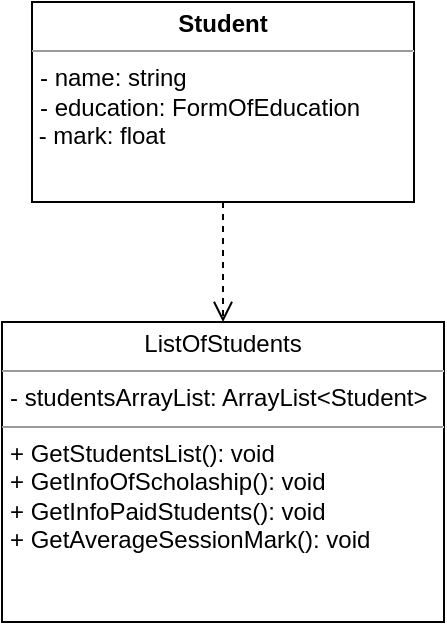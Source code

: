 <mxfile version="23.1.1" type="device">
  <diagram name="Page-1" id="e7e014a7-5840-1c2e-5031-d8a46d1fe8dd">
    <mxGraphModel dx="384" dy="411" grid="1" gridSize="10" guides="1" tooltips="1" connect="1" arrows="1" fold="1" page="1" pageScale="1" pageWidth="1169" pageHeight="826" background="none" math="0" shadow="0">
      <root>
        <mxCell id="0" />
        <mxCell id="1" parent="0" />
        <mxCell id="br4zl9_0a7ZIUzmDsCKa-41" value="&lt;p style=&quot;margin:0px;margin-top:4px;text-align:center;&quot;&gt;&lt;b&gt;Student&lt;/b&gt;&lt;/p&gt;&lt;hr size=&quot;1&quot;&gt;&lt;p style=&quot;margin:0px;margin-left:4px;&quot;&gt;- name: string&lt;/p&gt;&lt;p style=&quot;margin:0px;margin-left:4px;&quot;&gt;- education: FormOfEducation&lt;br&gt;&lt;/p&gt;&amp;nbsp;- mark: float&lt;br&gt;&lt;p style=&quot;margin:0px;margin-left:4px;&quot;&gt;&amp;nbsp;&lt;/p&gt;&lt;p style=&quot;margin:0px;margin-left:4px;&quot;&gt;&lt;br&gt;&lt;/p&gt;" style="verticalAlign=top;align=left;overflow=fill;fontSize=12;fontFamily=Helvetica;html=1;whiteSpace=wrap;" vertex="1" parent="1">
          <mxGeometry x="239" y="130" width="191" height="100" as="geometry" />
        </mxCell>
        <mxCell id="br4zl9_0a7ZIUzmDsCKa-42" value="&lt;p style=&quot;margin:0px;margin-top:4px;text-align:center;&quot;&gt;ListOfStudents&lt;/p&gt;&lt;hr size=&quot;1&quot;&gt;&lt;p style=&quot;margin:0px;margin-left:4px;&quot;&gt;- studentsArrayList: ArrayList&amp;lt;Student&amp;gt;&lt;/p&gt;&lt;hr size=&quot;1&quot;&gt;&lt;p style=&quot;margin:0px;margin-left:4px;&quot;&gt;+ GetStudentsList(): void&lt;/p&gt;&lt;p style=&quot;margin:0px;margin-left:4px;&quot;&gt;+ GetInfoOfScholaship(): void&lt;/p&gt;&lt;p style=&quot;margin:0px;margin-left:4px;&quot;&gt;+ GetInfoPaidStudents(): void&lt;/p&gt;&lt;p style=&quot;margin:0px;margin-left:4px;&quot;&gt;+ GetAverageSessionMark(): void&lt;/p&gt;" style="verticalAlign=top;align=left;overflow=fill;fontSize=12;fontFamily=Helvetica;html=1;whiteSpace=wrap;" vertex="1" parent="1">
          <mxGeometry x="224" y="290" width="221" height="150" as="geometry" />
        </mxCell>
        <mxCell id="br4zl9_0a7ZIUzmDsCKa-43" value="" style="html=1;verticalAlign=bottom;endArrow=open;dashed=1;endSize=8;curved=0;rounded=0;entryX=0.5;entryY=0;entryDx=0;entryDy=0;exitX=0.5;exitY=1;exitDx=0;exitDy=0;" edge="1" parent="1" source="br4zl9_0a7ZIUzmDsCKa-41" target="br4zl9_0a7ZIUzmDsCKa-42">
          <mxGeometry relative="1" as="geometry">
            <mxPoint x="374.5" y="260" as="sourcePoint" />
            <mxPoint x="294.5" y="260" as="targetPoint" />
            <Array as="points">
              <mxPoint x="334.5" y="260" />
            </Array>
          </mxGeometry>
        </mxCell>
      </root>
    </mxGraphModel>
  </diagram>
</mxfile>
